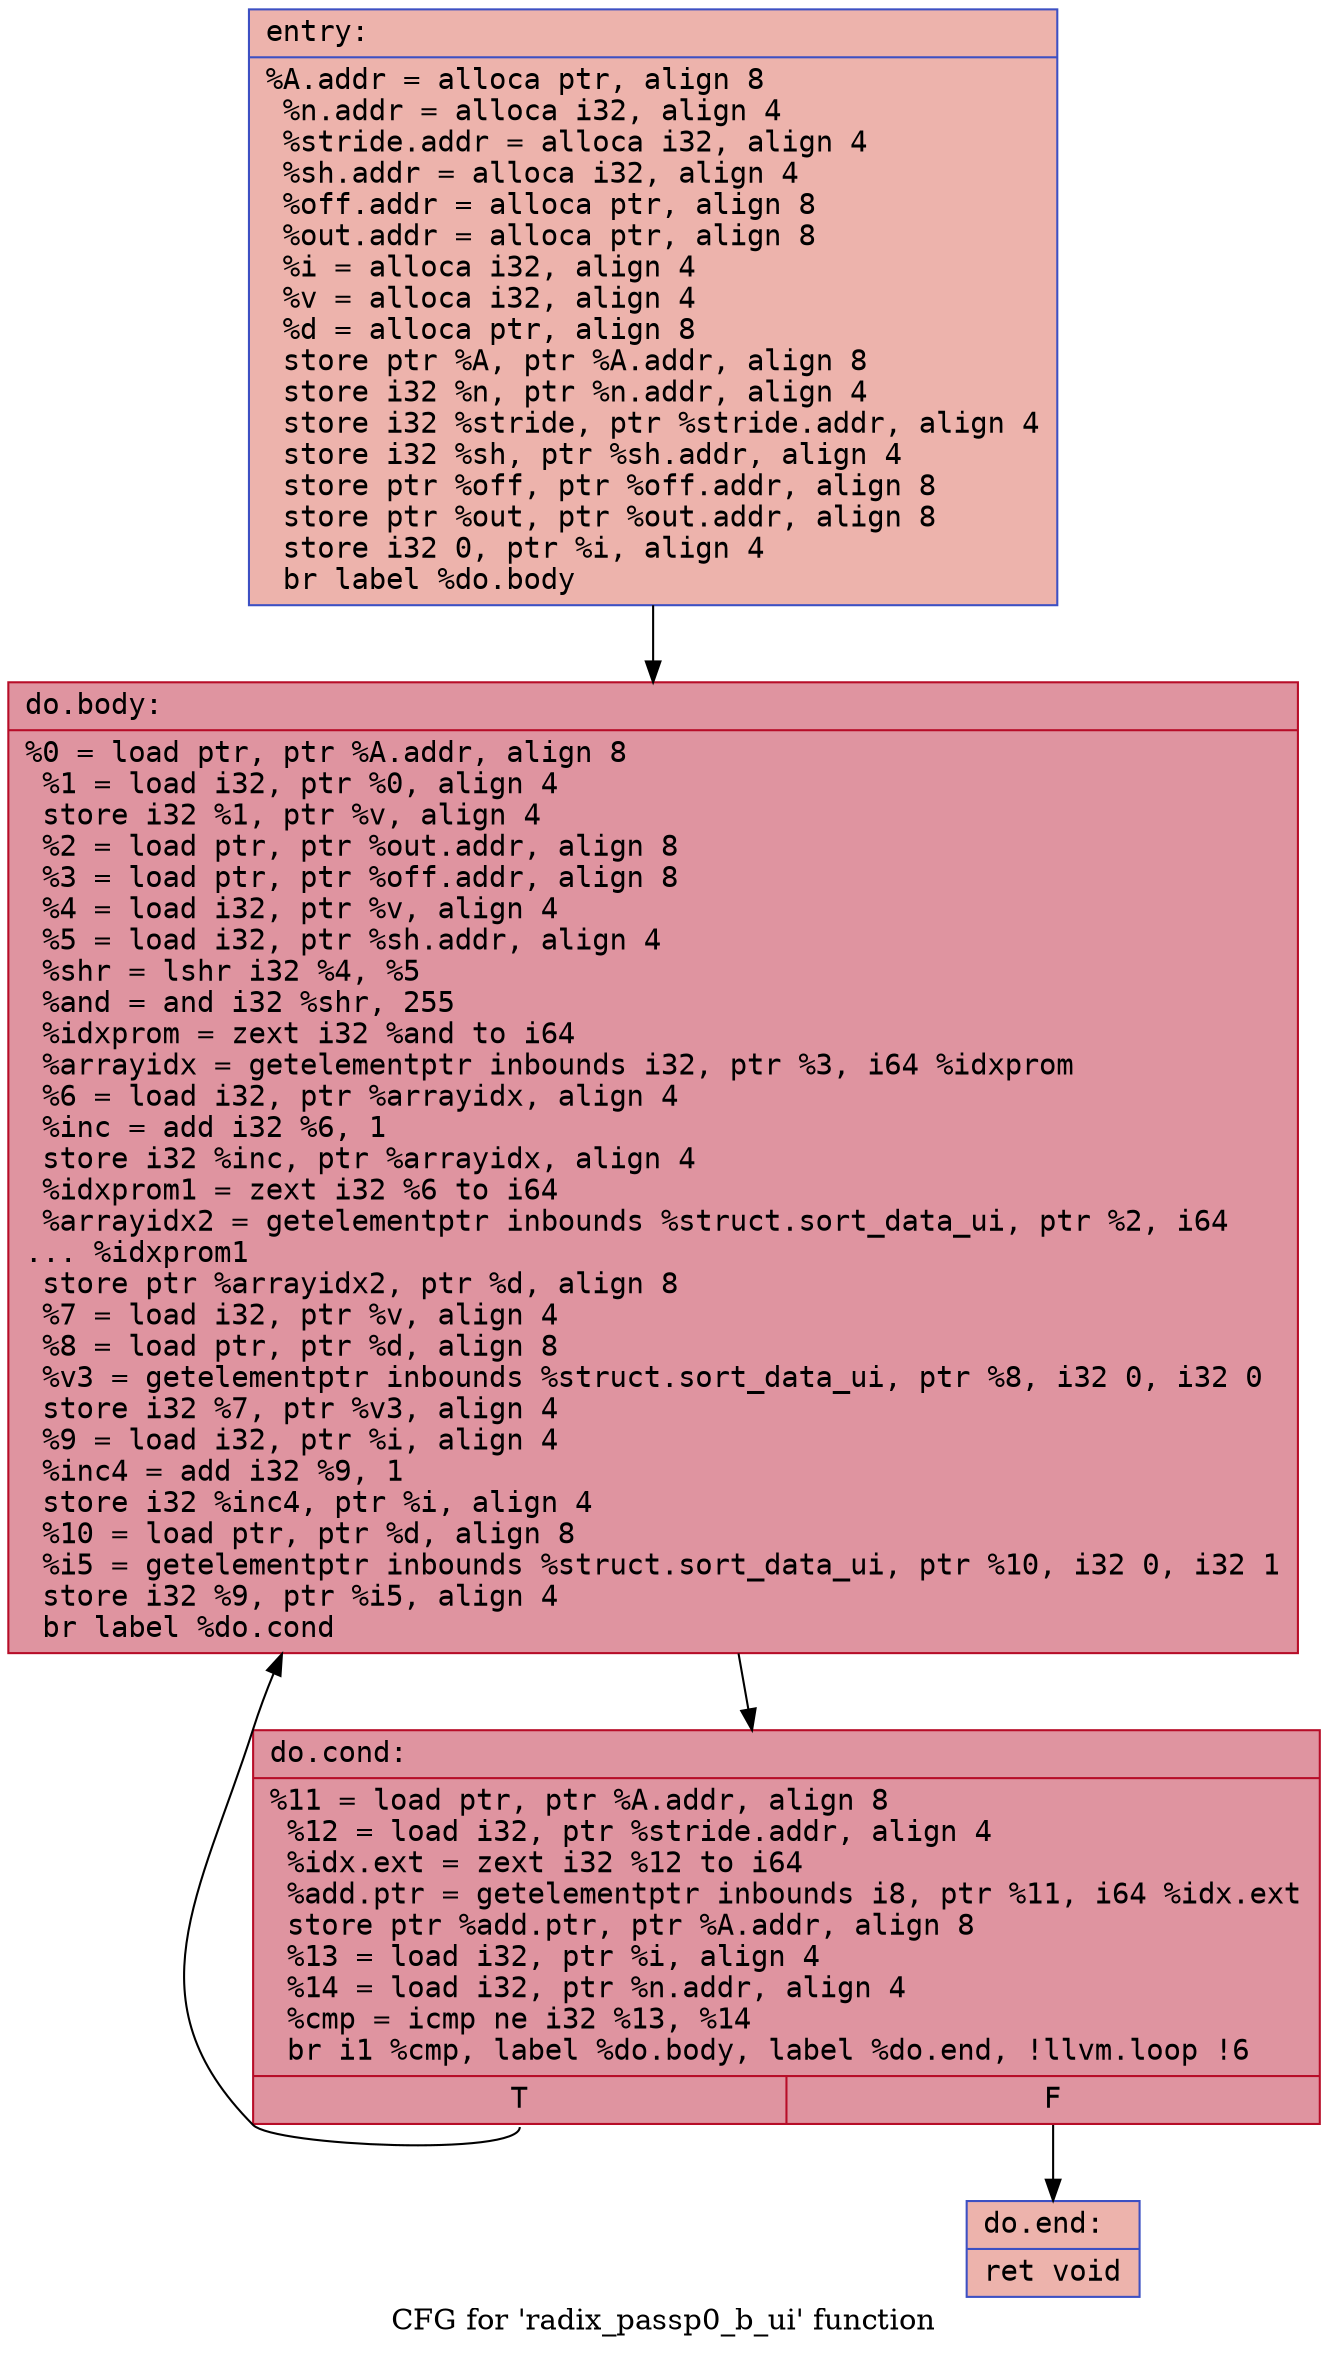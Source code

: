 digraph "CFG for 'radix_passp0_b_ui' function" {
	label="CFG for 'radix_passp0_b_ui' function";

	Node0x5564aae12260 [shape=record,color="#3d50c3ff", style=filled, fillcolor="#d6524470" fontname="Courier",label="{entry:\l|  %A.addr = alloca ptr, align 8\l  %n.addr = alloca i32, align 4\l  %stride.addr = alloca i32, align 4\l  %sh.addr = alloca i32, align 4\l  %off.addr = alloca ptr, align 8\l  %out.addr = alloca ptr, align 8\l  %i = alloca i32, align 4\l  %v = alloca i32, align 4\l  %d = alloca ptr, align 8\l  store ptr %A, ptr %A.addr, align 8\l  store i32 %n, ptr %n.addr, align 4\l  store i32 %stride, ptr %stride.addr, align 4\l  store i32 %sh, ptr %sh.addr, align 4\l  store ptr %off, ptr %off.addr, align 8\l  store ptr %out, ptr %out.addr, align 8\l  store i32 0, ptr %i, align 4\l  br label %do.body\l}"];
	Node0x5564aae12260 -> Node0x5564aae13060[tooltip="entry -> do.body\nProbability 100.00%" ];
	Node0x5564aae13060 [shape=record,color="#b70d28ff", style=filled, fillcolor="#b70d2870" fontname="Courier",label="{do.body:\l|  %0 = load ptr, ptr %A.addr, align 8\l  %1 = load i32, ptr %0, align 4\l  store i32 %1, ptr %v, align 4\l  %2 = load ptr, ptr %out.addr, align 8\l  %3 = load ptr, ptr %off.addr, align 8\l  %4 = load i32, ptr %v, align 4\l  %5 = load i32, ptr %sh.addr, align 4\l  %shr = lshr i32 %4, %5\l  %and = and i32 %shr, 255\l  %idxprom = zext i32 %and to i64\l  %arrayidx = getelementptr inbounds i32, ptr %3, i64 %idxprom\l  %6 = load i32, ptr %arrayidx, align 4\l  %inc = add i32 %6, 1\l  store i32 %inc, ptr %arrayidx, align 4\l  %idxprom1 = zext i32 %6 to i64\l  %arrayidx2 = getelementptr inbounds %struct.sort_data_ui, ptr %2, i64\l... %idxprom1\l  store ptr %arrayidx2, ptr %d, align 8\l  %7 = load i32, ptr %v, align 4\l  %8 = load ptr, ptr %d, align 8\l  %v3 = getelementptr inbounds %struct.sort_data_ui, ptr %8, i32 0, i32 0\l  store i32 %7, ptr %v3, align 4\l  %9 = load i32, ptr %i, align 4\l  %inc4 = add i32 %9, 1\l  store i32 %inc4, ptr %i, align 4\l  %10 = load ptr, ptr %d, align 8\l  %i5 = getelementptr inbounds %struct.sort_data_ui, ptr %10, i32 0, i32 1\l  store i32 %9, ptr %i5, align 4\l  br label %do.cond\l}"];
	Node0x5564aae13060 -> Node0x5564aae14390[tooltip="do.body -> do.cond\nProbability 100.00%" ];
	Node0x5564aae14390 [shape=record,color="#b70d28ff", style=filled, fillcolor="#b70d2870" fontname="Courier",label="{do.cond:\l|  %11 = load ptr, ptr %A.addr, align 8\l  %12 = load i32, ptr %stride.addr, align 4\l  %idx.ext = zext i32 %12 to i64\l  %add.ptr = getelementptr inbounds i8, ptr %11, i64 %idx.ext\l  store ptr %add.ptr, ptr %A.addr, align 8\l  %13 = load i32, ptr %i, align 4\l  %14 = load i32, ptr %n.addr, align 4\l  %cmp = icmp ne i32 %13, %14\l  br i1 %cmp, label %do.body, label %do.end, !llvm.loop !6\l|{<s0>T|<s1>F}}"];
	Node0x5564aae14390:s0 -> Node0x5564aae13060[tooltip="do.cond -> do.body\nProbability 96.88%" ];
	Node0x5564aae14390:s1 -> Node0x5564aae148d0[tooltip="do.cond -> do.end\nProbability 3.12%" ];
	Node0x5564aae148d0 [shape=record,color="#3d50c3ff", style=filled, fillcolor="#d6524470" fontname="Courier",label="{do.end:\l|  ret void\l}"];
}
